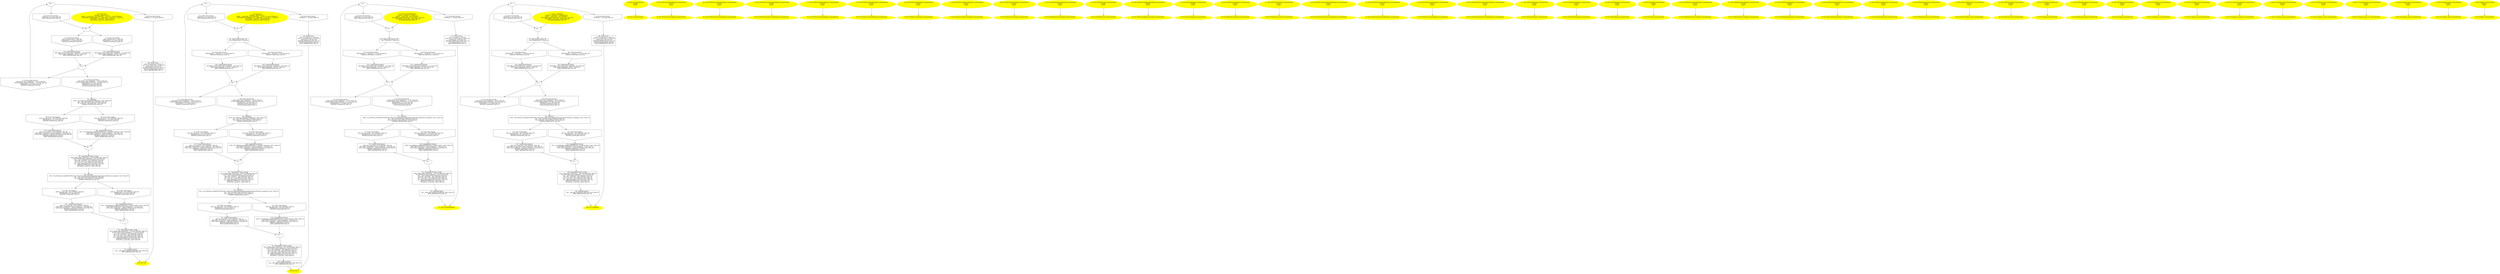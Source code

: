 digraph iCFG {
191 [label="191:  DeclStmt \n   n$20=_fun_NSString_stringWithUTF8String:(\"\":char *) [line 36]\n  _fun___objc_retain(n$20:class NSString *) [line 36]\n  *&__assert_fn__:class NSString *=n$20 [line 36]\n  REMOVE_TEMPS(n$20); [line 36]\n " shape="box"]
	

	 191 -> 186 ;
	 191 -> 187 ;
190 [label="190:  BinaryOperatorStmt: Assign \n   n$18=*&SIL_temp_conditional___185:class NSString * [line 36]\n  NULLIFY(&SIL_temp_conditional___185,true); [line 36]\n  _fun___objc_retain(n$18:class NSString *) [line 36]\n  n$19=*&__assert_fn__:class NSString * [line 36]\n  *&__assert_fn__:class NSString *=n$18 [line 36]\n  _fun___objc_release(n$19:class NSString *) [line 36]\n  REMOVE_TEMPS(n$18,n$19); [line 36]\n  NULLIFY(&__assert_fn__,false); [line 36]\n " shape="box"]
	

	 190 -> 184 ;
189 [label="189:  ConditinalStmt Branch \n   n$17=_fun_NSString_stringWithUTF8String:(\"<Unknown Function>\":char *) [line 36]\n  DECLARE_LOCALS(&SIL_temp_conditional___185); [line 36]\n  *&SIL_temp_conditional___185:class NSString *=n$17 [line 36]\n  REMOVE_TEMPS(n$17); [line 36]\n  APPLY_ABSTRACTION; [line 36]\n " shape="box"]
	

	 189 -> 185 ;
188 [label="188:  ConditinalStmt Branch \n   n$16=*&__assert_fn__:class NSString * [line 36]\n  DECLARE_LOCALS(&SIL_temp_conditional___185); [line 36]\n  *&SIL_temp_conditional___185:class NSString *=n$16 [line 36]\n  REMOVE_TEMPS(n$16); [line 36]\n  APPLY_ABSTRACTION; [line 36]\n " shape="box"]
	

	 188 -> 185 ;
187 [label="187: Prune (false branch) \n   n$15=*&__assert_fn__:class NSString * [line 36]\n  PRUNE((n$15 == 0), false); [line 36]\n  REMOVE_TEMPS(n$15); [line 36]\n " shape="invhouse"]
	

	 187 -> 189 ;
186 [label="186: Prune (true branch) \n   n$15=*&__assert_fn__:class NSString * [line 36]\n  PRUNE((n$15 != 0), true); [line 36]\n  REMOVE_TEMPS(n$15); [line 36]\n " shape="invhouse"]
	

	 186 -> 188 ;
185 [label="185: + \n  " ]
	

	 185 -> 190 ;
184 [label="184:  DeclStmt \n   n$14=_fun_NSString_stringWithUTF8String:(\"infer/tests/codetoanalyze/objc/frontend/assertions/NSAssert_example.m\":char *) [line 36]\n  _fun___objc_retain(n$14:class NSString *) [line 36]\n  *&__assert_file__:class NSString *=n$14 [line 36]\n  REMOVE_TEMPS(n$14); [line 36]\n " shape="box"]
	

	 184 -> 179 ;
	 184 -> 180 ;
183 [label="183:  BinaryOperatorStmt: Assign \n   n$12=*&SIL_temp_conditional___178:class NSString * [line 36]\n  NULLIFY(&SIL_temp_conditional___178,true); [line 36]\n  _fun___objc_retain(n$12:class NSString *) [line 36]\n  n$13=*&__assert_file__:class NSString * [line 36]\n  *&__assert_file__:class NSString *=n$12 [line 36]\n  _fun___objc_release(n$13:class NSString *) [line 36]\n  REMOVE_TEMPS(n$12,n$13); [line 36]\n  NULLIFY(&__assert_file__,false); [line 36]\n " shape="box"]
	

	 183 -> 177 ;
182 [label="182:  ConditinalStmt Branch \n   n$11=_fun_NSString_stringWithUTF8String:(\"<Unknown File>\":char *) [line 36]\n  DECLARE_LOCALS(&SIL_temp_conditional___178); [line 36]\n  *&SIL_temp_conditional___178:class NSString *=n$11 [line 36]\n  REMOVE_TEMPS(n$11); [line 36]\n  APPLY_ABSTRACTION; [line 36]\n " shape="box"]
	

	 182 -> 178 ;
181 [label="181:  ConditinalStmt Branch \n   n$10=*&__assert_file__:class NSString * [line 36]\n  DECLARE_LOCALS(&SIL_temp_conditional___178); [line 36]\n  *&SIL_temp_conditional___178:class NSString *=n$10 [line 36]\n  REMOVE_TEMPS(n$10); [line 36]\n  APPLY_ABSTRACTION; [line 36]\n " shape="box"]
	

	 181 -> 178 ;
180 [label="180: Prune (false branch) \n   n$9=*&__assert_file__:class NSString * [line 36]\n  PRUNE((n$9 == 0), false); [line 36]\n  REMOVE_TEMPS(n$9); [line 36]\n " shape="invhouse"]
	

	 180 -> 182 ;
179 [label="179: Prune (true branch) \n   n$9=*&__assert_file__:class NSString * [line 36]\n  PRUNE((n$9 != 0), true); [line 36]\n  REMOVE_TEMPS(n$9); [line 36]\n " shape="invhouse"]
	

	 179 -> 181 ;
178 [label="178: + \n  " ]
	

	 178 -> 183 ;
177 [label="177:  Assertion failure \n   _fun___infer_fail(\"ASSERTION_FAILURE\":void ) [line 36]\n  APPLY_ABSTRACTION; [line 36]\n " shape="box"]
	

	 177 -> 164 ;
176 [label="176: Prune (false branch) \n   n$3=*&SIL_temp_conditional___170:int  [line 36]\n  NULLIFY(&SIL_temp_conditional___170,true); [line 36]\n  PRUNE((n$3 == 0), false); [line 36]\n  REMOVE_TEMPS(n$3); [line 36]\n " shape="invhouse"]
	

	 176 -> 169 ;
175 [label="175: Prune (true branch) \n   n$3=*&SIL_temp_conditional___170:int  [line 36]\n  NULLIFY(&SIL_temp_conditional___170,true); [line 36]\n  PRUNE((n$3 != 0), true); [line 36]\n  REMOVE_TEMPS(n$3); [line 36]\n  NULLIFY(&target,false); [line 36]\n " shape="invhouse"]
	

	 175 -> 191 ;
174 [label="174:  ConditinalStmt Branch \n   DECLARE_LOCALS(&SIL_temp_conditional___170); [line 36]\n  *&SIL_temp_conditional___170:int =1 [line 36]\n  APPLY_ABSTRACTION; [line 36]\n " shape="box"]
	

	 174 -> 170 ;
173 [label="173:  ConditinalStmt Branch \n   DECLARE_LOCALS(&SIL_temp_conditional___170); [line 36]\n  *&SIL_temp_conditional___170:int =0 [line 36]\n  APPLY_ABSTRACTION; [line 36]\n " shape="box"]
	

	 173 -> 170 ;
172 [label="172: Prune (false branch) \n   n$2=*&target:class A * [line 36]\n  PRUNE((n$2 == 0), false); [line 36]\n  REMOVE_TEMPS(n$2); [line 36]\n " shape="invhouse"]
	

	 172 -> 174 ;
171 [label="171: Prune (true branch) \n   n$2=*&target:class A * [line 36]\n  PRUNE((n$2 != 0), true); [line 36]\n  REMOVE_TEMPS(n$2); [line 36]\n " shape="invhouse"]
	

	 171 -> 173 ;
170 [label="170: + \n  " ]
	

	 170 -> 175 ;
	 170 -> 176 ;
169 [label="169: + \n  " ]
	

	 169 -> 167 ;
	 169 -> 168 ;
168 [label="168: Prune (false branch) \n   PRUNE((0 == 0), false); [line 36]\n " shape="invhouse"]
	

	 168 -> 165 ;
167 [label="167: Prune (true branch) \n   PRUNE((0 != 0), true); [line 36]\n  APPLY_ABSTRACTION; [line 36]\n " shape="invhouse"]
	

	 167 -> 166 ;
166 [label="166: + \n  " ]
	

	 166 -> 171 ;
	 166 -> 172 ;
165 [label="165:  Return Stmt \n   n$0=*&target:class A * [line 37]\n  n$1=_fun_A_x(n$0:class A *) [line 37]\n  *&return:int =n$1 [line 37]\n  REMOVE_TEMPS(n$0,n$1); [line 37]\n  NULLIFY(&target,false); [line 37]\n  APPLY_ABSTRACTION; [line 37]\n " shape="box"]
	

	 165 -> 164 ;
164 [label="164: Exit test2 \n  " color=yellow style=filled]
	

163 [label="163: Start test2\nFormals:  target:class A *\nLocals:  __assert_file__:class NSString * __assert_fn__:class NSString * \n   DECLARE_LOCALS(&return,&__assert_file__,&__assert_fn__); [line 35]\n  NULLIFY(&__assert_file__,false); [line 35]\n  NULLIFY(&__assert_fn__,false); [line 35]\n " color=yellow style=filled]
	

	 163 -> 166 ;
162 [label="162:  DeclStmt \n   n$19=_fun_NSString_stringWithUTF8String:(\"\":char *) [line 31]\n  _fun___objc_retain(n$19:class NSString *) [line 31]\n  *&__assert_fn__:class NSString *=n$19 [line 31]\n  REMOVE_TEMPS(n$19); [line 31]\n " shape="box"]
	

	 162 -> 157 ;
	 162 -> 158 ;
161 [label="161:  BinaryOperatorStmt: Assign \n   n$17=*&SIL_temp_conditional___156:class NSString * [line 31]\n  NULLIFY(&SIL_temp_conditional___156,true); [line 31]\n  _fun___objc_retain(n$17:class NSString *) [line 31]\n  n$18=*&__assert_fn__:class NSString * [line 31]\n  *&__assert_fn__:class NSString *=n$17 [line 31]\n  _fun___objc_release(n$18:class NSString *) [line 31]\n  REMOVE_TEMPS(n$17,n$18); [line 31]\n  NULLIFY(&__assert_fn__,false); [line 31]\n " shape="box"]
	

	 161 -> 155 ;
160 [label="160:  ConditinalStmt Branch \n   n$16=_fun_NSString_stringWithUTF8String:(\"<Unknown Function>\":char *) [line 31]\n  DECLARE_LOCALS(&SIL_temp_conditional___156); [line 31]\n  *&SIL_temp_conditional___156:class NSString *=n$16 [line 31]\n  REMOVE_TEMPS(n$16); [line 31]\n  APPLY_ABSTRACTION; [line 31]\n " shape="box"]
	

	 160 -> 156 ;
159 [label="159:  ConditinalStmt Branch \n   n$15=*&__assert_fn__:class NSString * [line 31]\n  DECLARE_LOCALS(&SIL_temp_conditional___156); [line 31]\n  *&SIL_temp_conditional___156:class NSString *=n$15 [line 31]\n  REMOVE_TEMPS(n$15); [line 31]\n  APPLY_ABSTRACTION; [line 31]\n " shape="box"]
	

	 159 -> 156 ;
158 [label="158: Prune (false branch) \n   n$14=*&__assert_fn__:class NSString * [line 31]\n  PRUNE((n$14 == 0), false); [line 31]\n  REMOVE_TEMPS(n$14); [line 31]\n " shape="invhouse"]
	

	 158 -> 160 ;
157 [label="157: Prune (true branch) \n   n$14=*&__assert_fn__:class NSString * [line 31]\n  PRUNE((n$14 != 0), true); [line 31]\n  REMOVE_TEMPS(n$14); [line 31]\n " shape="invhouse"]
	

	 157 -> 159 ;
156 [label="156: + \n  " ]
	

	 156 -> 161 ;
155 [label="155:  DeclStmt \n   n$13=_fun_NSString_stringWithUTF8String:(\"infer/tests/codetoanalyze/objc/frontend/assertions/NSAssert_example.m\":char *) [line 31]\n  _fun___objc_retain(n$13:class NSString *) [line 31]\n  *&__assert_file__:class NSString *=n$13 [line 31]\n  REMOVE_TEMPS(n$13); [line 31]\n " shape="box"]
	

	 155 -> 150 ;
	 155 -> 151 ;
154 [label="154:  BinaryOperatorStmt: Assign \n   n$11=*&SIL_temp_conditional___149:class NSString * [line 31]\n  NULLIFY(&SIL_temp_conditional___149,true); [line 31]\n  _fun___objc_retain(n$11:class NSString *) [line 31]\n  n$12=*&__assert_file__:class NSString * [line 31]\n  *&__assert_file__:class NSString *=n$11 [line 31]\n  _fun___objc_release(n$12:class NSString *) [line 31]\n  REMOVE_TEMPS(n$11,n$12); [line 31]\n  NULLIFY(&__assert_file__,false); [line 31]\n " shape="box"]
	

	 154 -> 148 ;
153 [label="153:  ConditinalStmt Branch \n   n$10=_fun_NSString_stringWithUTF8String:(\"<Unknown File>\":char *) [line 31]\n  DECLARE_LOCALS(&SIL_temp_conditional___149); [line 31]\n  *&SIL_temp_conditional___149:class NSString *=n$10 [line 31]\n  REMOVE_TEMPS(n$10); [line 31]\n  APPLY_ABSTRACTION; [line 31]\n " shape="box"]
	

	 153 -> 149 ;
152 [label="152:  ConditinalStmt Branch \n   n$9=*&__assert_file__:class NSString * [line 31]\n  DECLARE_LOCALS(&SIL_temp_conditional___149); [line 31]\n  *&SIL_temp_conditional___149:class NSString *=n$9 [line 31]\n  REMOVE_TEMPS(n$9); [line 31]\n  APPLY_ABSTRACTION; [line 31]\n " shape="box"]
	

	 152 -> 149 ;
151 [label="151: Prune (false branch) \n   n$8=*&__assert_file__:class NSString * [line 31]\n  PRUNE((n$8 == 0), false); [line 31]\n  REMOVE_TEMPS(n$8); [line 31]\n " shape="invhouse"]
	

	 151 -> 153 ;
150 [label="150: Prune (true branch) \n   n$8=*&__assert_file__:class NSString * [line 31]\n  PRUNE((n$8 != 0), true); [line 31]\n  REMOVE_TEMPS(n$8); [line 31]\n " shape="invhouse"]
	

	 150 -> 152 ;
149 [label="149: + \n  " ]
	

	 149 -> 154 ;
148 [label="148:  Assertion failure \n   _fun___infer_fail(\"ASSERTION_FAILURE\":void ) [line 31]\n  APPLY_ABSTRACTION; [line 31]\n " shape="box"]
	

	 148 -> 134 ;
147 [label="147: Prune (false branch) \n   n$3=*&SIL_temp_conditional___140:int  [line 31]\n  NULLIFY(&SIL_temp_conditional___140,true); [line 31]\n  PRUNE((n$3 == 0), false); [line 31]\n  REMOVE_TEMPS(n$3); [line 31]\n " shape="invhouse"]
	

	 147 -> 139 ;
146 [label="146: Prune (true branch) \n   n$3=*&SIL_temp_conditional___140:int  [line 31]\n  NULLIFY(&SIL_temp_conditional___140,true); [line 31]\n  PRUNE((n$3 != 0), true); [line 31]\n  REMOVE_TEMPS(n$3); [line 31]\n  NULLIFY(&target,false); [line 31]\n " shape="invhouse"]
	

	 146 -> 162 ;
145 [label="145:  ConditinalStmt Branch \n   DECLARE_LOCALS(&SIL_temp_conditional___140); [line 31]\n  *&SIL_temp_conditional___140:int =1 [line 31]\n  APPLY_ABSTRACTION; [line 31]\n " shape="box"]
	

	 145 -> 140 ;
144 [label="144:  ConditinalStmt Branch \n   DECLARE_LOCALS(&SIL_temp_conditional___140); [line 31]\n  *&SIL_temp_conditional___140:int =0 [line 31]\n  APPLY_ABSTRACTION; [line 31]\n " shape="box"]
	

	 144 -> 140 ;
143 [label="143: Prune (false branch) \n   PRUNE(((n$2 != (void *)0) == 0), false); [line 31]\n  REMOVE_TEMPS(n$2); [line 31]\n " shape="invhouse"]
	

	 143 -> 145 ;
142 [label="142: Prune (true branch) \n   PRUNE(((n$2 != (void *)0) != 0), true); [line 31]\n  REMOVE_TEMPS(n$2); [line 31]\n " shape="invhouse"]
	

	 142 -> 144 ;
141 [label="141:  BinaryOperatorStmt: NE \n   n$2=*&target:class A * [line 31]\n " shape="box"]
	

	 141 -> 142 ;
	 141 -> 143 ;
140 [label="140: + \n  " ]
	

	 140 -> 146 ;
	 140 -> 147 ;
139 [label="139: + \n  " ]
	

	 139 -> 137 ;
	 139 -> 138 ;
138 [label="138: Prune (false branch) \n   PRUNE((0 == 0), false); [line 31]\n " shape="invhouse"]
	

	 138 -> 135 ;
137 [label="137: Prune (true branch) \n   PRUNE((0 != 0), true); [line 31]\n  APPLY_ABSTRACTION; [line 31]\n " shape="invhouse"]
	

	 137 -> 136 ;
136 [label="136: + \n  " ]
	

	 136 -> 141 ;
135 [label="135:  Return Stmt \n   n$0=*&target:class A * [line 32]\n  n$1=_fun_A_x(n$0:class A *) [line 32]\n  *&return:int =n$1 [line 32]\n  REMOVE_TEMPS(n$0,n$1); [line 32]\n  NULLIFY(&target,false); [line 32]\n  APPLY_ABSTRACTION; [line 32]\n " shape="box"]
	

	 135 -> 134 ;
134 [label="134: Exit test1 \n  " color=yellow style=filled]
	

133 [label="133: Start test1\nFormals:  target:class A *\nLocals:  __assert_file__:class NSString * __assert_fn__:class NSString * \n   DECLARE_LOCALS(&return,&__assert_file__,&__assert_fn__); [line 30]\n  NULLIFY(&__assert_file__,false); [line 30]\n  NULLIFY(&__assert_fn__,false); [line 30]\n " color=yellow style=filled]
	

	 133 -> 136 ;
132 [label="132:  DeclStmt \n   n$29=_fun_NSString_stringWithUTF8String:(\"infer/tests/codetoanalyze/objc/frontend/assertions/NSAssert_example.m\":char *) [line 24]\n  _fun___objc_retain(n$29:class NSString *) [line 24]\n  *&__assert_file__:class NSString *=n$29 [line 24]\n  REMOVE_TEMPS(n$29); [line 24]\n " shape="box"]
	

	 132 -> 127 ;
	 132 -> 128 ;
131 [label="131:  BinaryOperatorStmt: Assign \n   n$27=*&SIL_temp_conditional___126:class NSString * [line 24]\n  NULLIFY(&SIL_temp_conditional___126,true); [line 24]\n  _fun___objc_retain(n$27:class NSString *) [line 24]\n  n$28=*&__assert_file__:class NSString * [line 24]\n  *&__assert_file__:class NSString *=n$27 [line 24]\n  _fun___objc_release(n$28:class NSString *) [line 24]\n  REMOVE_TEMPS(n$27,n$28); [line 24]\n  NULLIFY(&__assert_file__,false); [line 24]\n " shape="box"]
	

	 131 -> 125 ;
130 [label="130:  ConditinalStmt Branch \n   n$26=_fun_NSString_stringWithUTF8String:(\"<Unknown File>\":char *) [line 24]\n  DECLARE_LOCALS(&SIL_temp_conditional___126); [line 24]\n  *&SIL_temp_conditional___126:class NSString *=n$26 [line 24]\n  REMOVE_TEMPS(n$26); [line 24]\n  APPLY_ABSTRACTION; [line 24]\n " shape="box"]
	

	 130 -> 126 ;
129 [label="129:  ConditinalStmt Branch \n   n$25=*&__assert_file__:class NSString * [line 24]\n  DECLARE_LOCALS(&SIL_temp_conditional___126); [line 24]\n  *&SIL_temp_conditional___126:class NSString *=n$25 [line 24]\n  REMOVE_TEMPS(n$25); [line 24]\n  APPLY_ABSTRACTION; [line 24]\n " shape="box"]
	

	 129 -> 126 ;
128 [label="128: Prune (false branch) \n   n$24=*&__assert_file__:class NSString * [line 24]\n  PRUNE((n$24 == 0), false); [line 24]\n  REMOVE_TEMPS(n$24); [line 24]\n " shape="invhouse"]
	

	 128 -> 130 ;
127 [label="127: Prune (true branch) \n   n$24=*&__assert_file__:class NSString * [line 24]\n  PRUNE((n$24 != 0), true); [line 24]\n  REMOVE_TEMPS(n$24); [line 24]\n " shape="invhouse"]
	

	 127 -> 129 ;
126 [label="126: + \n  " ]
	

	 126 -> 131 ;
125 [label="125:  Assertion failure \n   _fun___infer_fail(\"ASSERTION_FAILURE\":void ) [line 24]\n  APPLY_ABSTRACTION; [line 24]\n " shape="box"]
	

	 125 -> 111 ;
124 [label="124: Prune (false branch) \n   n$18=*&SIL_temp_conditional___117:int  [line 24]\n  NULLIFY(&SIL_temp_conditional___117,true); [line 24]\n  PRUNE((n$18 == 0), false); [line 24]\n  REMOVE_TEMPS(n$18); [line 24]\n " shape="invhouse"]
	

	 124 -> 116 ;
123 [label="123: Prune (true branch) \n   n$18=*&SIL_temp_conditional___117:int  [line 24]\n  NULLIFY(&SIL_temp_conditional___117,true); [line 24]\n  PRUNE((n$18 != 0), true); [line 24]\n  REMOVE_TEMPS(n$18); [line 24]\n  NULLIFY(&a,false); [line 24]\n " shape="invhouse"]
	

	 123 -> 132 ;
122 [label="122:  ConditinalStmt Branch \n   DECLARE_LOCALS(&SIL_temp_conditional___117); [line 24]\n  *&SIL_temp_conditional___117:int =1 [line 24]\n  APPLY_ABSTRACTION; [line 24]\n " shape="box"]
	

	 122 -> 117 ;
121 [label="121:  ConditinalStmt Branch \n   DECLARE_LOCALS(&SIL_temp_conditional___117); [line 24]\n  *&SIL_temp_conditional___117:int =0 [line 24]\n  APPLY_ABSTRACTION; [line 24]\n " shape="box"]
	

	 121 -> 117 ;
120 [label="120: Prune (false branch) \n   PRUNE(((n$17 != (void *)0) == 0), false); [line 24]\n  REMOVE_TEMPS(n$17); [line 24]\n " shape="invhouse"]
	

	 120 -> 122 ;
119 [label="119: Prune (true branch) \n   PRUNE(((n$17 != (void *)0) != 0), true); [line 24]\n  REMOVE_TEMPS(n$17); [line 24]\n " shape="invhouse"]
	

	 119 -> 121 ;
118 [label="118:  BinaryOperatorStmt: NE \n   n$17=*&a:class A * [line 24]\n " shape="box"]
	

	 118 -> 119 ;
	 118 -> 120 ;
117 [label="117: + \n  " ]
	

	 117 -> 123 ;
	 117 -> 124 ;
116 [label="116: + \n  " ]
	

	 116 -> 114 ;
	 116 -> 115 ;
115 [label="115: Prune (false branch) \n   PRUNE((0 == 0), false); [line 24]\n " shape="invhouse"]
	

	 115 -> 112 ;
114 [label="114: Prune (true branch) \n   PRUNE((0 != 0), true); [line 24]\n  APPLY_ABSTRACTION; [line 24]\n " shape="invhouse"]
	

	 114 -> 113 ;
113 [label="113: + \n  " ]
	

	 113 -> 118 ;
112 [label="112:  Return Stmt \n   n$15=*&a:class A * [line 25]\n  n$16=_fun_A_x(n$15:class A *) [line 25]\n  *&return:int =n$16 [line 25]\n  REMOVE_TEMPS(n$15,n$16); [line 25]\n  NULLIFY(&a,false); [line 25]\n  APPLY_ABSTRACTION; [line 25]\n " shape="box"]
	

	 112 -> 111 ;
111 [label="111: Exit A_initWithRequest: \n  " color=yellow style=filled]
	

110 [label="110: Start A_initWithRequest:\nFormals:  self:class A * a:class A *\nLocals:  __assert_file__:class NSString * \n   DECLARE_LOCALS(&return,&__assert_file__); [line 23]\n  NULLIFY(&__assert_file__,false); [line 23]\n  NULLIFY(&self,false); [line 23]\n " color=yellow style=filled]
	

	 110 -> 113 ;
109 [label="109:  DeclStmt \n   n$14=_fun_NSString_stringWithUTF8String:(\"infer/tests/codetoanalyze/objc/frontend/assertions/NSAssert_example.m\":char *) [line 19]\n  _fun___objc_retain(n$14:class NSString *) [line 19]\n  *&__assert_file__:class NSString *=n$14 [line 19]\n  REMOVE_TEMPS(n$14); [line 19]\n " shape="box"]
	

	 109 -> 104 ;
	 109 -> 105 ;
108 [label="108:  BinaryOperatorStmt: Assign \n   n$12=*&SIL_temp_conditional___103:class NSString * [line 19]\n  NULLIFY(&SIL_temp_conditional___103,true); [line 19]\n  _fun___objc_retain(n$12:class NSString *) [line 19]\n  n$13=*&__assert_file__:class NSString * [line 19]\n  *&__assert_file__:class NSString *=n$12 [line 19]\n  _fun___objc_release(n$13:class NSString *) [line 19]\n  REMOVE_TEMPS(n$12,n$13); [line 19]\n  NULLIFY(&__assert_file__,false); [line 19]\n " shape="box"]
	

	 108 -> 102 ;
107 [label="107:  ConditinalStmt Branch \n   n$11=_fun_NSString_stringWithUTF8String:(\"<Unknown File>\":char *) [line 19]\n  DECLARE_LOCALS(&SIL_temp_conditional___103); [line 19]\n  *&SIL_temp_conditional___103:class NSString *=n$11 [line 19]\n  REMOVE_TEMPS(n$11); [line 19]\n  APPLY_ABSTRACTION; [line 19]\n " shape="box"]
	

	 107 -> 103 ;
106 [label="106:  ConditinalStmt Branch \n   n$10=*&__assert_file__:class NSString * [line 19]\n  DECLARE_LOCALS(&SIL_temp_conditional___103); [line 19]\n  *&SIL_temp_conditional___103:class NSString *=n$10 [line 19]\n  REMOVE_TEMPS(n$10); [line 19]\n  APPLY_ABSTRACTION; [line 19]\n " shape="box"]
	

	 106 -> 103 ;
105 [label="105: Prune (false branch) \n   n$9=*&__assert_file__:class NSString * [line 19]\n  PRUNE((n$9 == 0), false); [line 19]\n  REMOVE_TEMPS(n$9); [line 19]\n " shape="invhouse"]
	

	 105 -> 107 ;
104 [label="104: Prune (true branch) \n   n$9=*&__assert_file__:class NSString * [line 19]\n  PRUNE((n$9 != 0), true); [line 19]\n  REMOVE_TEMPS(n$9); [line 19]\n " shape="invhouse"]
	

	 104 -> 106 ;
103 [label="103: + \n  " ]
	

	 103 -> 108 ;
102 [label="102:  Assertion failure \n   _fun___infer_fail(\"ASSERTION_FAILURE\":void ) [line 19]\n  APPLY_ABSTRACTION; [line 19]\n " shape="box"]
	

	 102 -> 88 ;
101 [label="101: Prune (false branch) \n   n$3=*&SIL_temp_conditional___94:int  [line 19]\n  NULLIFY(&SIL_temp_conditional___94,true); [line 19]\n  PRUNE((n$3 == 0), false); [line 19]\n  REMOVE_TEMPS(n$3); [line 19]\n " shape="invhouse"]
	

	 101 -> 93 ;
100 [label="100: Prune (true branch) \n   n$3=*&SIL_temp_conditional___94:int  [line 19]\n  NULLIFY(&SIL_temp_conditional___94,true); [line 19]\n  PRUNE((n$3 != 0), true); [line 19]\n  REMOVE_TEMPS(n$3); [line 19]\n  NULLIFY(&target,false); [line 19]\n " shape="invhouse"]
	

	 100 -> 109 ;
99 [label="99:  ConditinalStmt Branch \n   DECLARE_LOCALS(&SIL_temp_conditional___94); [line 19]\n  *&SIL_temp_conditional___94:int =1 [line 19]\n  APPLY_ABSTRACTION; [line 19]\n " shape="box"]
	

	 99 -> 94 ;
98 [label="98:  ConditinalStmt Branch \n   DECLARE_LOCALS(&SIL_temp_conditional___94); [line 19]\n  *&SIL_temp_conditional___94:int =0 [line 19]\n  APPLY_ABSTRACTION; [line 19]\n " shape="box"]
	

	 98 -> 94 ;
97 [label="97: Prune (false branch) \n   PRUNE(((n$2 != (void *)0) == 0), false); [line 19]\n  REMOVE_TEMPS(n$2); [line 19]\n " shape="invhouse"]
	

	 97 -> 99 ;
96 [label="96: Prune (true branch) \n   PRUNE(((n$2 != (void *)0) != 0), true); [line 19]\n  REMOVE_TEMPS(n$2); [line 19]\n " shape="invhouse"]
	

	 96 -> 98 ;
95 [label="95:  BinaryOperatorStmt: NE \n   n$2=*&target:class A * [line 19]\n " shape="box"]
	

	 95 -> 96 ;
	 95 -> 97 ;
94 [label="94: + \n  " ]
	

	 94 -> 100 ;
	 94 -> 101 ;
93 [label="93: + \n  " ]
	

	 93 -> 91 ;
	 93 -> 92 ;
92 [label="92: Prune (false branch) \n   PRUNE((0 == 0), false); [line 19]\n " shape="invhouse"]
	

	 92 -> 89 ;
91 [label="91: Prune (true branch) \n   PRUNE((0 != 0), true); [line 19]\n  APPLY_ABSTRACTION; [line 19]\n " shape="invhouse"]
	

	 91 -> 90 ;
90 [label="90: + \n  " ]
	

	 90 -> 95 ;
89 [label="89:  Return Stmt \n   n$0=*&target:class A * [line 20]\n  n$1=_fun_A_x(n$0:class A *) [line 20]\n  *&return:int =n$1 [line 20]\n  REMOVE_TEMPS(n$0,n$1); [line 20]\n  NULLIFY(&target,false); [line 20]\n  APPLY_ABSTRACTION; [line 20]\n " shape="box"]
	

	 89 -> 88 ;
88 [label="88: Exit A_addTarget: \n  " color=yellow style=filled]
	

87 [label="87: Start A_addTarget:\nFormals:  self:class A * target:class A *\nLocals:  __assert_file__:class NSString * \n   DECLARE_LOCALS(&return,&__assert_file__); [line 18]\n  NULLIFY(&__assert_file__,false); [line 18]\n  NULLIFY(&self,false); [line 18]\n " color=yellow style=filled]
	

	 87 -> 90 ;
86 [label="86: Exit A_frontendChecks \n  " color=yellow style=filled]
	

85 [label="85: Start A_frontendChecks\nFormals: \nLocals:  \n  " color=yellow style=filled]
	

	 85 -> 86 ;
84 [label="84: Exit NSUserActivityDelegate_frontendChecks \n  " color=yellow style=filled]
	

83 [label="83: Start NSUserActivityDelegate_frontendChecks\nFormals: \nLocals:  \n  " color=yellow style=filled]
	

	 83 -> 84 ;
82 [label="82: Exit NSURLSessionStreamDelegate_frontendChecks \n  " color=yellow style=filled]
	

81 [label="81: Start NSURLSessionStreamDelegate_frontendChecks\nFormals: \nLocals:  \n  " color=yellow style=filled]
	

	 81 -> 82 ;
80 [label="80: Exit NSURLSessionDownloadDelegate_frontendChecks \n  " color=yellow style=filled]
	

79 [label="79: Start NSURLSessionDownloadDelegate_frontendChecks\nFormals: \nLocals:  \n  " color=yellow style=filled]
	

	 79 -> 80 ;
78 [label="78: Exit NSURLSessionDataDelegate_frontendChecks \n  " color=yellow style=filled]
	

77 [label="77: Start NSURLSessionDataDelegate_frontendChecks\nFormals: \nLocals:  \n  " color=yellow style=filled]
	

	 77 -> 78 ;
76 [label="76: Exit NSURLSessionTaskDelegate_frontendChecks \n  " color=yellow style=filled]
	

75 [label="75: Start NSURLSessionTaskDelegate_frontendChecks\nFormals: \nLocals:  \n  " color=yellow style=filled]
	

	 75 -> 76 ;
74 [label="74: Exit NSURLSessionDelegate_frontendChecks \n  " color=yellow style=filled]
	

73 [label="73: Start NSURLSessionDelegate_frontendChecks\nFormals: \nLocals:  \n  " color=yellow style=filled]
	

	 73 -> 74 ;
72 [label="72: Exit NSNetServiceBrowserDelegate_frontendChecks \n  " color=yellow style=filled]
	

71 [label="71: Start NSNetServiceBrowserDelegate_frontendChecks\nFormals: \nLocals:  \n  " color=yellow style=filled]
	

	 71 -> 72 ;
70 [label="70: Exit NSNetServiceDelegate_frontendChecks \n  " color=yellow style=filled]
	

69 [label="69: Start NSNetServiceDelegate_frontendChecks\nFormals: \nLocals:  \n  " color=yellow style=filled]
	

	 69 -> 70 ;
68 [label="68: Exit NSMetadataQueryDelegate_frontendChecks \n  " color=yellow style=filled]
	

67 [label="67: Start NSMetadataQueryDelegate_frontendChecks\nFormals: \nLocals:  \n  " color=yellow style=filled]
	

	 67 -> 68 ;
66 [label="66: Exit NSFilePresenter_frontendChecks \n  " color=yellow style=filled]
	

65 [label="65: Start NSFilePresenter_frontendChecks\nFormals: \nLocals:  \n  " color=yellow style=filled]
	

	 65 -> 66 ;
64 [label="64: Exit NSExtensionRequestHandling_frontendChecks \n  " color=yellow style=filled]
	

63 [label="63: Start NSExtensionRequestHandling_frontendChecks\nFormals: \nLocals:  \n  " color=yellow style=filled]
	

	 63 -> 64 ;
62 [label="62: Exit NSCacheDelegate_frontendChecks \n  " color=yellow style=filled]
	

61 [label="61: Start NSCacheDelegate_frontendChecks\nFormals: \nLocals:  \n  " color=yellow style=filled]
	

	 61 -> 62 ;
60 [label="60: Exit NSXMLParserDelegate_frontendChecks \n  " color=yellow style=filled]
	

59 [label="59: Start NSXMLParserDelegate_frontendChecks\nFormals: \nLocals:  \n  " color=yellow style=filled]
	

	 59 -> 60 ;
58 [label="58: Exit NSURLProtocolClient_frontendChecks \n  " color=yellow style=filled]
	

57 [label="57: Start NSURLProtocolClient_frontendChecks\nFormals: \nLocals:  \n  " color=yellow style=filled]
	

	 57 -> 58 ;
56 [label="56: Exit NSURLConnectionDownloadDelegate_frontendChecks \n  " color=yellow style=filled]
	

55 [label="55: Start NSURLConnectionDownloadDelegate_frontendChecks\nFormals: \nLocals:  \n  " color=yellow style=filled]
	

	 55 -> 56 ;
54 [label="54: Exit NSURLConnectionDataDelegate_frontendChecks \n  " color=yellow style=filled]
	

53 [label="53: Start NSURLConnectionDataDelegate_frontendChecks\nFormals: \nLocals:  \n  " color=yellow style=filled]
	

	 53 -> 54 ;
52 [label="52: Exit NSURLConnectionDelegate_frontendChecks \n  " color=yellow style=filled]
	

51 [label="51: Start NSURLConnectionDelegate_frontendChecks\nFormals: \nLocals:  \n  " color=yellow style=filled]
	

	 51 -> 52 ;
50 [label="50: Exit NSURLAuthenticationChallengeSender_frontendChecks \n  " color=yellow style=filled]
	

49 [label="49: Start NSURLAuthenticationChallengeSender_frontendChecks\nFormals: \nLocals:  \n  " color=yellow style=filled]
	

	 49 -> 50 ;
48 [label="48: Exit NSStreamDelegate_frontendChecks \n  " color=yellow style=filled]
	

47 [label="47: Start NSStreamDelegate_frontendChecks\nFormals: \nLocals:  \n  " color=yellow style=filled]
	

	 47 -> 48 ;
46 [label="46: Exit NSMachPortDelegate_frontendChecks \n  " color=yellow style=filled]
	

45 [label="45: Start NSMachPortDelegate_frontendChecks\nFormals: \nLocals:  \n  " color=yellow style=filled]
	

	 45 -> 46 ;
44 [label="44: Exit NSPortDelegate_frontendChecks \n  " color=yellow style=filled]
	

43 [label="43: Start NSPortDelegate_frontendChecks\nFormals: \nLocals:  \n  " color=yellow style=filled]
	

	 43 -> 44 ;
42 [label="42: Exit NSLocking_frontendChecks \n  " color=yellow style=filled]
	

41 [label="41: Start NSLocking_frontendChecks\nFormals: \nLocals:  \n  " color=yellow style=filled]
	

	 41 -> 42 ;
40 [label="40: Exit NSKeyedUnarchiverDelegate_frontendChecks \n  " color=yellow style=filled]
	

39 [label="39: Start NSKeyedUnarchiverDelegate_frontendChecks\nFormals: \nLocals:  \n  " color=yellow style=filled]
	

	 39 -> 40 ;
38 [label="38: Exit NSKeyedArchiverDelegate_frontendChecks \n  " color=yellow style=filled]
	

37 [label="37: Start NSKeyedArchiverDelegate_frontendChecks\nFormals: \nLocals:  \n  " color=yellow style=filled]
	

	 37 -> 38 ;
36 [label="36: Exit NSFileManagerDelegate_frontendChecks \n  " color=yellow style=filled]
	

35 [label="35: Start NSFileManagerDelegate_frontendChecks\nFormals: \nLocals:  \n  " color=yellow style=filled]
	

	 35 -> 36 ;
34 [label="34: Exit NSDecimalNumberBehaviors_frontendChecks \n  " color=yellow style=filled]
	

33 [label="33: Start NSDecimalNumberBehaviors_frontendChecks\nFormals: \nLocals:  \n  " color=yellow style=filled]
	

	 33 -> 34 ;
32 [label="32: Exit NSProgressReporting_frontendChecks \n  " color=yellow style=filled]
	

31 [label="31: Start NSProgressReporting_frontendChecks\nFormals: \nLocals:  \n  " color=yellow style=filled]
	

	 31 -> 32 ;
30 [label="30: Exit NSFastEnumeration_frontendChecks \n  " color=yellow style=filled]
	

29 [label="29: Start NSFastEnumeration_frontendChecks\nFormals: \nLocals:  \n  " color=yellow style=filled]
	

	 29 -> 30 ;
28 [label="28: Exit NSDiscardableContent_frontendChecks \n  " color=yellow style=filled]
	

27 [label="27: Start NSDiscardableContent_frontendChecks\nFormals: \nLocals:  \n  " color=yellow style=filled]
	

	 27 -> 28 ;
26 [label="26: Exit NSSecureCoding_frontendChecks \n  " color=yellow style=filled]
	

25 [label="25: Start NSSecureCoding_frontendChecks\nFormals: \nLocals:  \n  " color=yellow style=filled]
	

	 25 -> 26 ;
24 [label="24: Exit NSCoding_frontendChecks \n  " color=yellow style=filled]
	

23 [label="23: Start NSCoding_frontendChecks\nFormals: \nLocals:  \n  " color=yellow style=filled]
	

	 23 -> 24 ;
22 [label="22: Exit NSMutableCopying_frontendChecks \n  " color=yellow style=filled]
	

21 [label="21: Start NSMutableCopying_frontendChecks\nFormals: \nLocals:  \n  " color=yellow style=filled]
	

	 21 -> 22 ;
20 [label="20: Exit NSCopying_frontendChecks \n  " color=yellow style=filled]
	

19 [label="19: Start NSCopying_frontendChecks\nFormals: \nLocals:  \n  " color=yellow style=filled]
	

	 19 -> 20 ;
18 [label="18: Exit OS_dispatch_io_frontendChecks \n  " color=yellow style=filled]
	

17 [label="17: Start OS_dispatch_io_frontendChecks\nFormals: \nLocals:  \n  " color=yellow style=filled]
	

	 17 -> 18 ;
16 [label="16: Exit OS_dispatch_data_frontendChecks \n  " color=yellow style=filled]
	

15 [label="15: Start OS_dispatch_data_frontendChecks\nFormals: \nLocals:  \n  " color=yellow style=filled]
	

	 15 -> 16 ;
14 [label="14: Exit OS_dispatch_semaphore_frontendChecks \n  " color=yellow style=filled]
	

13 [label="13: Start OS_dispatch_semaphore_frontendChecks\nFormals: \nLocals:  \n  " color=yellow style=filled]
	

	 13 -> 14 ;
12 [label="12: Exit OS_dispatch_group_frontendChecks \n  " color=yellow style=filled]
	

11 [label="11: Start OS_dispatch_group_frontendChecks\nFormals: \nLocals:  \n  " color=yellow style=filled]
	

	 11 -> 12 ;
10 [label="10: Exit OS_dispatch_source_frontendChecks \n  " color=yellow style=filled]
	

9 [label="9: Start OS_dispatch_source_frontendChecks\nFormals: \nLocals:  \n  " color=yellow style=filled]
	

	 9 -> 10 ;
8 [label="8: Exit OS_dispatch_queue_attr_frontendChecks \n  " color=yellow style=filled]
	

7 [label="7: Start OS_dispatch_queue_attr_frontendChecks\nFormals: \nLocals:  \n  " color=yellow style=filled]
	

	 7 -> 8 ;
6 [label="6: Exit OS_dispatch_queue_frontendChecks \n  " color=yellow style=filled]
	

5 [label="5: Start OS_dispatch_queue_frontendChecks\nFormals: \nLocals:  \n  " color=yellow style=filled]
	

	 5 -> 6 ;
4 [label="4: Exit OS_dispatch_object_frontendChecks \n  " color=yellow style=filled]
	

3 [label="3: Start OS_dispatch_object_frontendChecks\nFormals: \nLocals:  \n  " color=yellow style=filled]
	

	 3 -> 4 ;
2 [label="2: Exit NSObject_frontendChecks \n  " color=yellow style=filled]
	

1 [label="1: Start NSObject_frontendChecks\nFormals: \nLocals:  \n  " color=yellow style=filled]
	

	 1 -> 2 ;
}
